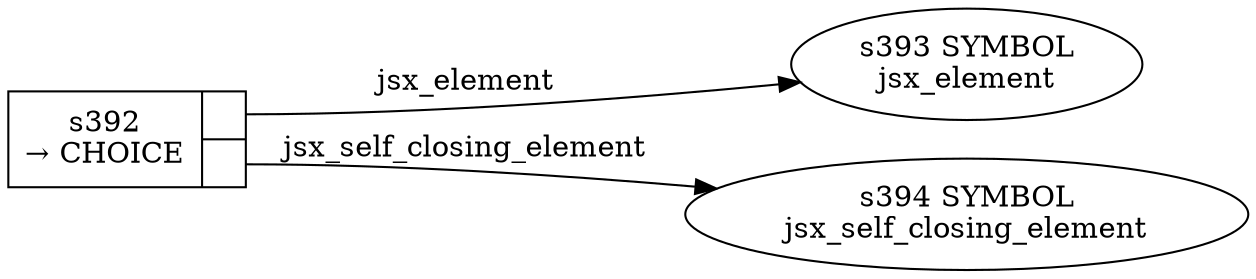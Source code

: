 
  digraph _jsx_element {
  
    rankdir=LR;
  
    s392 [label="{s392\n&rarr; CHOICE|{<p0>|<p1>}}", shape=record, fixedsize=false, peripheries=1];
  s393 [label="s393 SYMBOL\njsx_element" href="javascript-grammar.json.jsx_element.dot.svg"];
  s392:p0 -> s393 [label="jsx_element"];
  s394 [label="s394 SYMBOL\njsx_self_closing_element" href="javascript-grammar.json.jsx_self_closing_element.dot.svg"];
  s392:p1 -> s394 [label="jsx_self_closing_element"];
  
  }
  